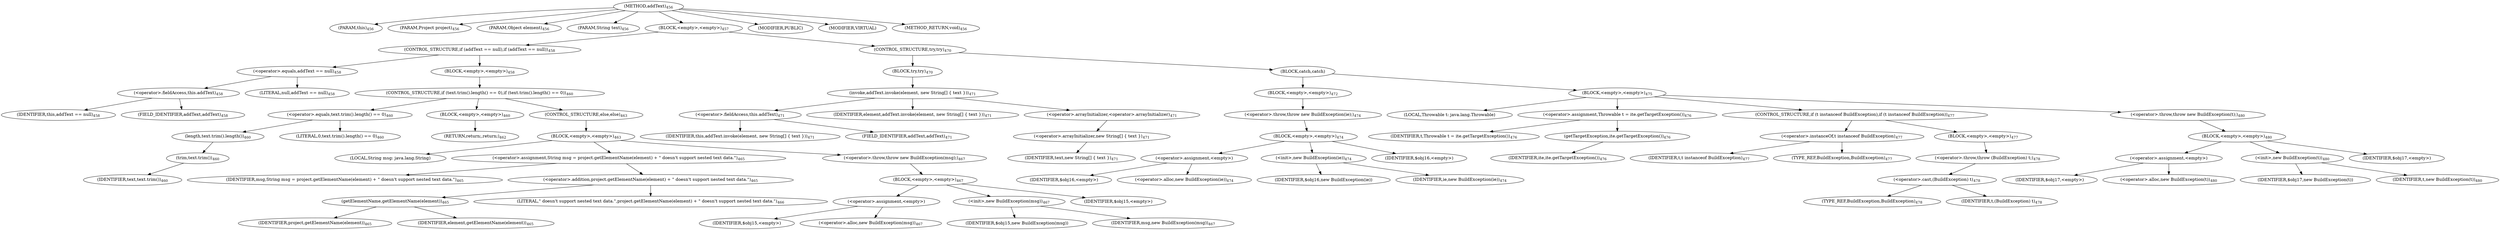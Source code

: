 digraph "addText" {  
"751" [label = <(METHOD,addText)<SUB>456</SUB>> ]
"752" [label = <(PARAM,this)<SUB>456</SUB>> ]
"753" [label = <(PARAM,Project project)<SUB>456</SUB>> ]
"754" [label = <(PARAM,Object element)<SUB>456</SUB>> ]
"755" [label = <(PARAM,String text)<SUB>456</SUB>> ]
"756" [label = <(BLOCK,&lt;empty&gt;,&lt;empty&gt;)<SUB>457</SUB>> ]
"757" [label = <(CONTROL_STRUCTURE,if (addText == null),if (addText == null))<SUB>458</SUB>> ]
"758" [label = <(&lt;operator&gt;.equals,addText == null)<SUB>458</SUB>> ]
"759" [label = <(&lt;operator&gt;.fieldAccess,this.addText)<SUB>458</SUB>> ]
"760" [label = <(IDENTIFIER,this,addText == null)<SUB>458</SUB>> ]
"761" [label = <(FIELD_IDENTIFIER,addText,addText)<SUB>458</SUB>> ]
"762" [label = <(LITERAL,null,addText == null)<SUB>458</SUB>> ]
"763" [label = <(BLOCK,&lt;empty&gt;,&lt;empty&gt;)<SUB>458</SUB>> ]
"764" [label = <(CONTROL_STRUCTURE,if (text.trim().length() == 0),if (text.trim().length() == 0))<SUB>460</SUB>> ]
"765" [label = <(&lt;operator&gt;.equals,text.trim().length() == 0)<SUB>460</SUB>> ]
"766" [label = <(length,text.trim().length())<SUB>460</SUB>> ]
"767" [label = <(trim,text.trim())<SUB>460</SUB>> ]
"768" [label = <(IDENTIFIER,text,text.trim())<SUB>460</SUB>> ]
"769" [label = <(LITERAL,0,text.trim().length() == 0)<SUB>460</SUB>> ]
"770" [label = <(BLOCK,&lt;empty&gt;,&lt;empty&gt;)<SUB>460</SUB>> ]
"771" [label = <(RETURN,return;,return;)<SUB>462</SUB>> ]
"772" [label = <(CONTROL_STRUCTURE,else,else)<SUB>463</SUB>> ]
"773" [label = <(BLOCK,&lt;empty&gt;,&lt;empty&gt;)<SUB>463</SUB>> ]
"774" [label = <(LOCAL,String msg: java.lang.String)> ]
"775" [label = <(&lt;operator&gt;.assignment,String msg = project.getElementName(element) + &quot; doesn't support nested text data.&quot;)<SUB>465</SUB>> ]
"776" [label = <(IDENTIFIER,msg,String msg = project.getElementName(element) + &quot; doesn't support nested text data.&quot;)<SUB>465</SUB>> ]
"777" [label = <(&lt;operator&gt;.addition,project.getElementName(element) + &quot; doesn't support nested text data.&quot;)<SUB>465</SUB>> ]
"778" [label = <(getElementName,getElementName(element))<SUB>465</SUB>> ]
"779" [label = <(IDENTIFIER,project,getElementName(element))<SUB>465</SUB>> ]
"780" [label = <(IDENTIFIER,element,getElementName(element))<SUB>465</SUB>> ]
"781" [label = <(LITERAL,&quot; doesn't support nested text data.&quot;,project.getElementName(element) + &quot; doesn't support nested text data.&quot;)<SUB>466</SUB>> ]
"782" [label = <(&lt;operator&gt;.throw,throw new BuildException(msg);)<SUB>467</SUB>> ]
"783" [label = <(BLOCK,&lt;empty&gt;,&lt;empty&gt;)<SUB>467</SUB>> ]
"784" [label = <(&lt;operator&gt;.assignment,&lt;empty&gt;)> ]
"785" [label = <(IDENTIFIER,$obj15,&lt;empty&gt;)> ]
"786" [label = <(&lt;operator&gt;.alloc,new BuildException(msg))<SUB>467</SUB>> ]
"787" [label = <(&lt;init&gt;,new BuildException(msg))<SUB>467</SUB>> ]
"788" [label = <(IDENTIFIER,$obj15,new BuildException(msg))> ]
"789" [label = <(IDENTIFIER,msg,new BuildException(msg))<SUB>467</SUB>> ]
"790" [label = <(IDENTIFIER,$obj15,&lt;empty&gt;)> ]
"791" [label = <(CONTROL_STRUCTURE,try,try)<SUB>470</SUB>> ]
"792" [label = <(BLOCK,try,try)<SUB>470</SUB>> ]
"793" [label = <(invoke,addText.invoke(element, new String[] { text }))<SUB>471</SUB>> ]
"794" [label = <(&lt;operator&gt;.fieldAccess,this.addText)<SUB>471</SUB>> ]
"795" [label = <(IDENTIFIER,this,addText.invoke(element, new String[] { text }))<SUB>471</SUB>> ]
"796" [label = <(FIELD_IDENTIFIER,addText,addText)<SUB>471</SUB>> ]
"797" [label = <(IDENTIFIER,element,addText.invoke(element, new String[] { text }))<SUB>471</SUB>> ]
"798" [label = <(&lt;operator&gt;.arrayInitializer,&lt;operator&gt;.arrayInitializer)<SUB>471</SUB>> ]
"799" [label = <(&lt;operator&gt;.arrayInitializer,new String[] { text })<SUB>471</SUB>> ]
"800" [label = <(IDENTIFIER,text,new String[] { text })<SUB>471</SUB>> ]
"801" [label = <(BLOCK,catch,catch)> ]
"802" [label = <(BLOCK,&lt;empty&gt;,&lt;empty&gt;)<SUB>472</SUB>> ]
"803" [label = <(&lt;operator&gt;.throw,throw new BuildException(ie);)<SUB>474</SUB>> ]
"804" [label = <(BLOCK,&lt;empty&gt;,&lt;empty&gt;)<SUB>474</SUB>> ]
"805" [label = <(&lt;operator&gt;.assignment,&lt;empty&gt;)> ]
"806" [label = <(IDENTIFIER,$obj16,&lt;empty&gt;)> ]
"807" [label = <(&lt;operator&gt;.alloc,new BuildException(ie))<SUB>474</SUB>> ]
"808" [label = <(&lt;init&gt;,new BuildException(ie))<SUB>474</SUB>> ]
"809" [label = <(IDENTIFIER,$obj16,new BuildException(ie))> ]
"810" [label = <(IDENTIFIER,ie,new BuildException(ie))<SUB>474</SUB>> ]
"811" [label = <(IDENTIFIER,$obj16,&lt;empty&gt;)> ]
"812" [label = <(BLOCK,&lt;empty&gt;,&lt;empty&gt;)<SUB>475</SUB>> ]
"813" [label = <(LOCAL,Throwable t: java.lang.Throwable)> ]
"814" [label = <(&lt;operator&gt;.assignment,Throwable t = ite.getTargetException())<SUB>476</SUB>> ]
"815" [label = <(IDENTIFIER,t,Throwable t = ite.getTargetException())<SUB>476</SUB>> ]
"816" [label = <(getTargetException,ite.getTargetException())<SUB>476</SUB>> ]
"817" [label = <(IDENTIFIER,ite,ite.getTargetException())<SUB>476</SUB>> ]
"818" [label = <(CONTROL_STRUCTURE,if (t instanceof BuildException),if (t instanceof BuildException))<SUB>477</SUB>> ]
"819" [label = <(&lt;operator&gt;.instanceOf,t instanceof BuildException)<SUB>477</SUB>> ]
"820" [label = <(IDENTIFIER,t,t instanceof BuildException)<SUB>477</SUB>> ]
"821" [label = <(TYPE_REF,BuildException,BuildException)<SUB>477</SUB>> ]
"822" [label = <(BLOCK,&lt;empty&gt;,&lt;empty&gt;)<SUB>477</SUB>> ]
"823" [label = <(&lt;operator&gt;.throw,throw (BuildException) t;)<SUB>478</SUB>> ]
"824" [label = <(&lt;operator&gt;.cast,(BuildException) t)<SUB>478</SUB>> ]
"825" [label = <(TYPE_REF,BuildException,BuildException)<SUB>478</SUB>> ]
"826" [label = <(IDENTIFIER,t,(BuildException) t)<SUB>478</SUB>> ]
"827" [label = <(&lt;operator&gt;.throw,throw new BuildException(t);)<SUB>480</SUB>> ]
"828" [label = <(BLOCK,&lt;empty&gt;,&lt;empty&gt;)<SUB>480</SUB>> ]
"829" [label = <(&lt;operator&gt;.assignment,&lt;empty&gt;)> ]
"830" [label = <(IDENTIFIER,$obj17,&lt;empty&gt;)> ]
"831" [label = <(&lt;operator&gt;.alloc,new BuildException(t))<SUB>480</SUB>> ]
"832" [label = <(&lt;init&gt;,new BuildException(t))<SUB>480</SUB>> ]
"833" [label = <(IDENTIFIER,$obj17,new BuildException(t))> ]
"834" [label = <(IDENTIFIER,t,new BuildException(t))<SUB>480</SUB>> ]
"835" [label = <(IDENTIFIER,$obj17,&lt;empty&gt;)> ]
"836" [label = <(MODIFIER,PUBLIC)> ]
"837" [label = <(MODIFIER,VIRTUAL)> ]
"838" [label = <(METHOD_RETURN,void)<SUB>456</SUB>> ]
  "751" -> "752" 
  "751" -> "753" 
  "751" -> "754" 
  "751" -> "755" 
  "751" -> "756" 
  "751" -> "836" 
  "751" -> "837" 
  "751" -> "838" 
  "756" -> "757" 
  "756" -> "791" 
  "757" -> "758" 
  "757" -> "763" 
  "758" -> "759" 
  "758" -> "762" 
  "759" -> "760" 
  "759" -> "761" 
  "763" -> "764" 
  "764" -> "765" 
  "764" -> "770" 
  "764" -> "772" 
  "765" -> "766" 
  "765" -> "769" 
  "766" -> "767" 
  "767" -> "768" 
  "770" -> "771" 
  "772" -> "773" 
  "773" -> "774" 
  "773" -> "775" 
  "773" -> "782" 
  "775" -> "776" 
  "775" -> "777" 
  "777" -> "778" 
  "777" -> "781" 
  "778" -> "779" 
  "778" -> "780" 
  "782" -> "783" 
  "783" -> "784" 
  "783" -> "787" 
  "783" -> "790" 
  "784" -> "785" 
  "784" -> "786" 
  "787" -> "788" 
  "787" -> "789" 
  "791" -> "792" 
  "791" -> "801" 
  "792" -> "793" 
  "793" -> "794" 
  "793" -> "797" 
  "793" -> "798" 
  "794" -> "795" 
  "794" -> "796" 
  "798" -> "799" 
  "799" -> "800" 
  "801" -> "802" 
  "801" -> "812" 
  "802" -> "803" 
  "803" -> "804" 
  "804" -> "805" 
  "804" -> "808" 
  "804" -> "811" 
  "805" -> "806" 
  "805" -> "807" 
  "808" -> "809" 
  "808" -> "810" 
  "812" -> "813" 
  "812" -> "814" 
  "812" -> "818" 
  "812" -> "827" 
  "814" -> "815" 
  "814" -> "816" 
  "816" -> "817" 
  "818" -> "819" 
  "818" -> "822" 
  "819" -> "820" 
  "819" -> "821" 
  "822" -> "823" 
  "823" -> "824" 
  "824" -> "825" 
  "824" -> "826" 
  "827" -> "828" 
  "828" -> "829" 
  "828" -> "832" 
  "828" -> "835" 
  "829" -> "830" 
  "829" -> "831" 
  "832" -> "833" 
  "832" -> "834" 
}
